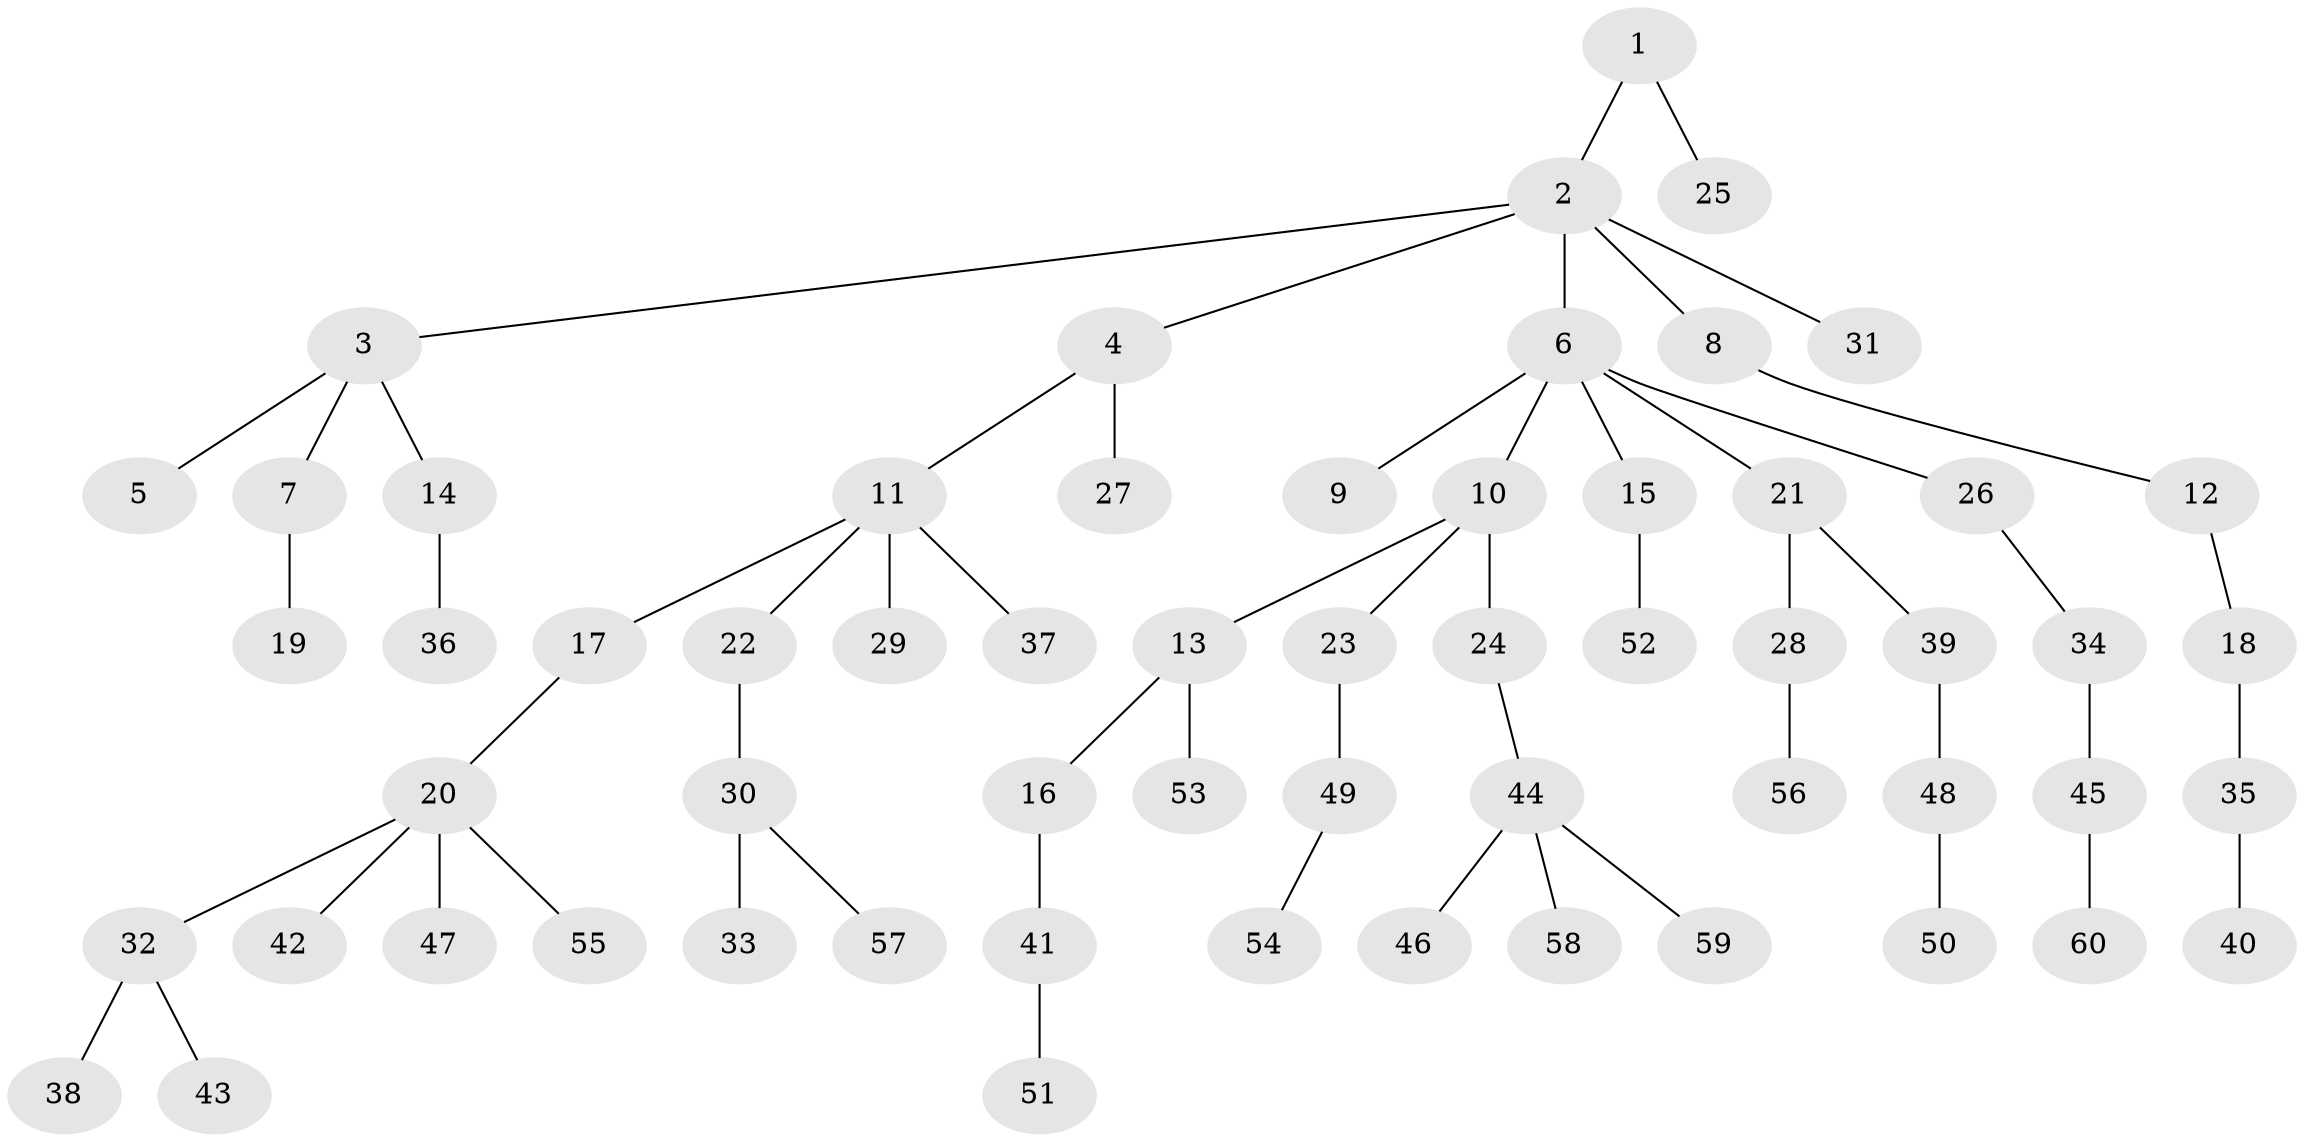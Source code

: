 // Generated by graph-tools (version 1.1) at 2025/52/03/09/25 04:52:33]
// undirected, 60 vertices, 59 edges
graph export_dot {
graph [start="1"]
  node [color=gray90,style=filled];
  1;
  2;
  3;
  4;
  5;
  6;
  7;
  8;
  9;
  10;
  11;
  12;
  13;
  14;
  15;
  16;
  17;
  18;
  19;
  20;
  21;
  22;
  23;
  24;
  25;
  26;
  27;
  28;
  29;
  30;
  31;
  32;
  33;
  34;
  35;
  36;
  37;
  38;
  39;
  40;
  41;
  42;
  43;
  44;
  45;
  46;
  47;
  48;
  49;
  50;
  51;
  52;
  53;
  54;
  55;
  56;
  57;
  58;
  59;
  60;
  1 -- 2;
  1 -- 25;
  2 -- 3;
  2 -- 4;
  2 -- 6;
  2 -- 8;
  2 -- 31;
  3 -- 5;
  3 -- 7;
  3 -- 14;
  4 -- 11;
  4 -- 27;
  6 -- 9;
  6 -- 10;
  6 -- 15;
  6 -- 21;
  6 -- 26;
  7 -- 19;
  8 -- 12;
  10 -- 13;
  10 -- 23;
  10 -- 24;
  11 -- 17;
  11 -- 22;
  11 -- 29;
  11 -- 37;
  12 -- 18;
  13 -- 16;
  13 -- 53;
  14 -- 36;
  15 -- 52;
  16 -- 41;
  17 -- 20;
  18 -- 35;
  20 -- 32;
  20 -- 42;
  20 -- 47;
  20 -- 55;
  21 -- 28;
  21 -- 39;
  22 -- 30;
  23 -- 49;
  24 -- 44;
  26 -- 34;
  28 -- 56;
  30 -- 33;
  30 -- 57;
  32 -- 38;
  32 -- 43;
  34 -- 45;
  35 -- 40;
  39 -- 48;
  41 -- 51;
  44 -- 46;
  44 -- 58;
  44 -- 59;
  45 -- 60;
  48 -- 50;
  49 -- 54;
}
